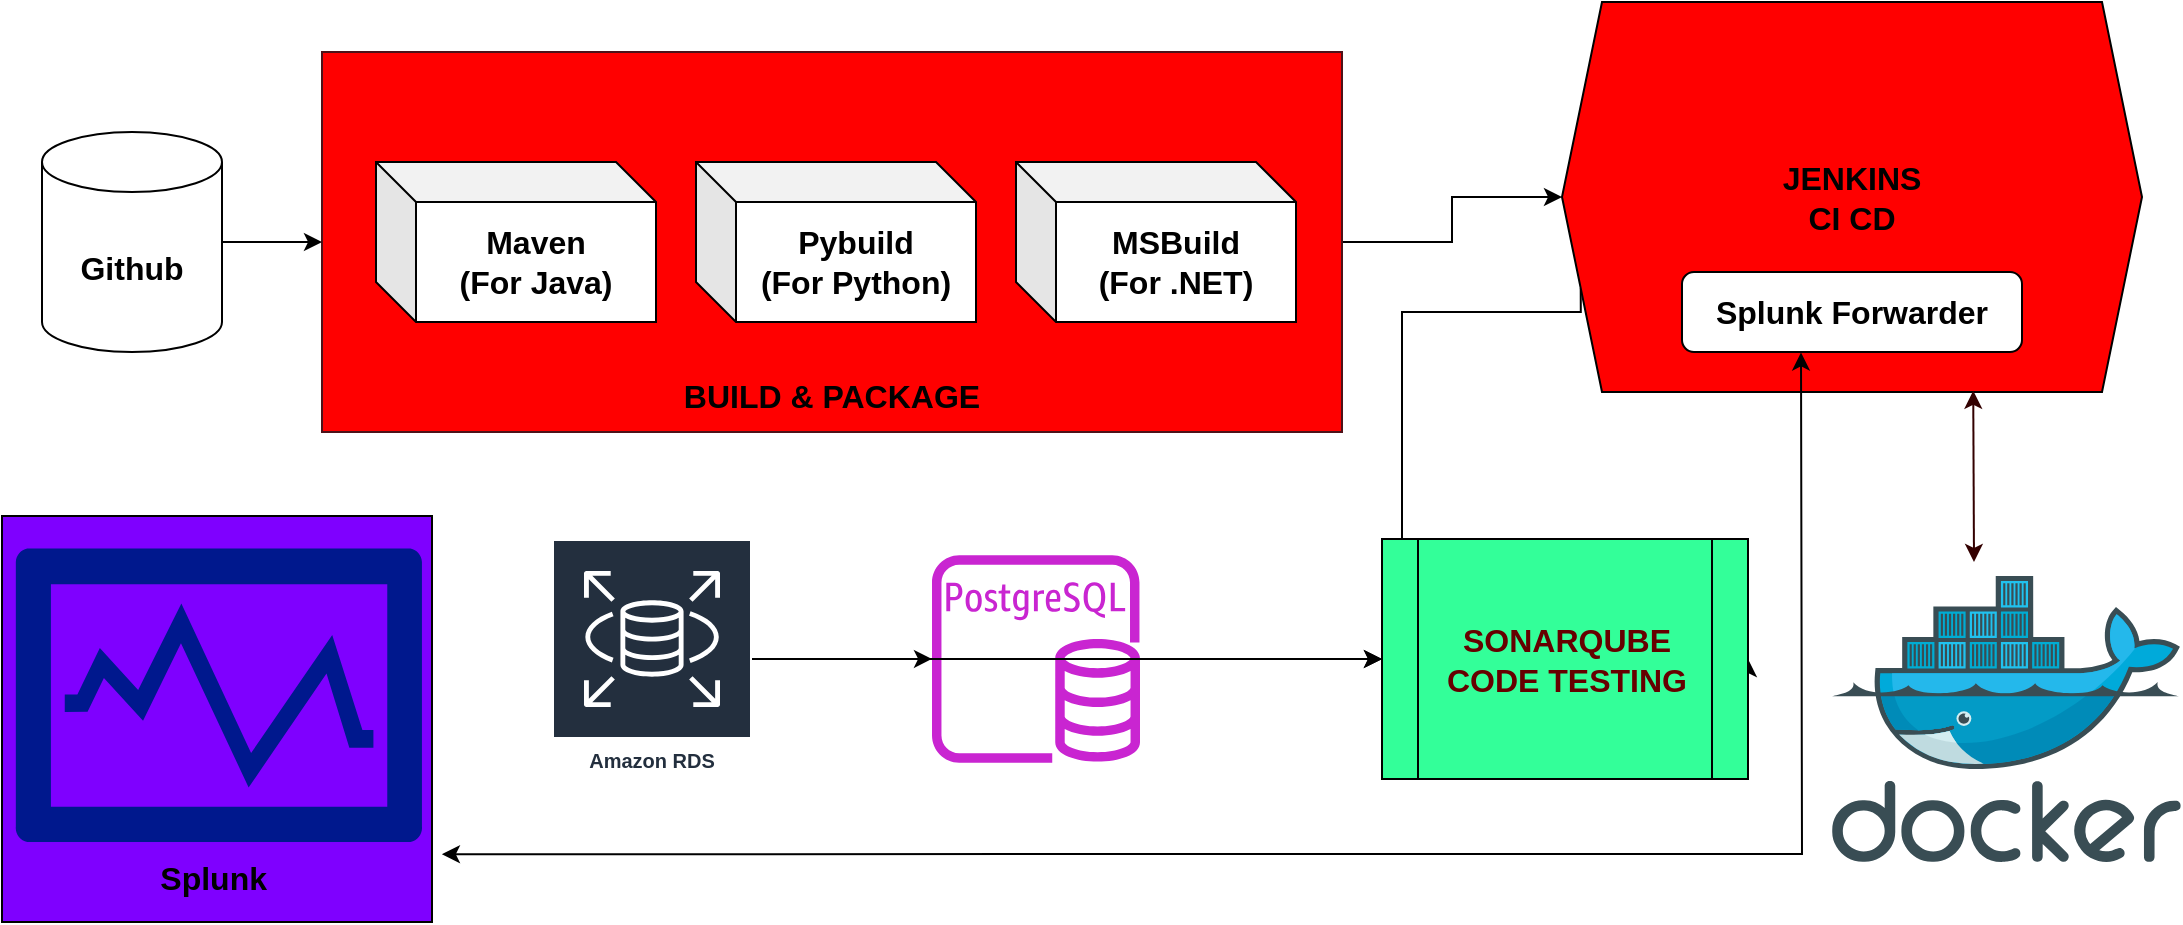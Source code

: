 <mxfile version="24.5.3" type="device">
  <diagram name="Page-1" id="iwE_EQxZDrAayn7RoPa9">
    <mxGraphModel dx="1793" dy="1068" grid="1" gridSize="10" guides="1" tooltips="1" connect="1" arrows="1" fold="1" page="1" pageScale="1" pageWidth="1169" pageHeight="827" background="#ffffff" math="0" shadow="0">
      <root>
        <mxCell id="0" />
        <mxCell id="1" parent="0" />
        <mxCell id="sV3X2-1Oltbh7r-kUAhQ-10" style="edgeStyle=orthogonalEdgeStyle;rounded=0;orthogonalLoop=1;jettySize=auto;html=1;strokeColor=#000000;" parent="1" source="sV3X2-1Oltbh7r-kUAhQ-1" target="sV3X2-1Oltbh7r-kUAhQ-9" edge="1">
          <mxGeometry relative="1" as="geometry" />
        </mxCell>
        <mxCell id="sV3X2-1Oltbh7r-kUAhQ-1" value="&lt;div style=&quot;font-size: 16px;&quot;&gt;&lt;b style=&quot;&quot;&gt;&lt;font style=&quot;font-size: 16px;&quot;&gt;&lt;br&gt;&lt;/font&gt;&lt;/b&gt;&lt;/div&gt;&lt;div style=&quot;font-size: 16px;&quot;&gt;&lt;b&gt;&lt;font style=&quot;font-size: 16px;&quot;&gt;&lt;br&gt;&lt;/font&gt;&lt;/b&gt;&lt;/div&gt;&lt;div style=&quot;font-size: 16px;&quot;&gt;&lt;b&gt;&lt;font style=&quot;font-size: 16px;&quot;&gt;&lt;br&gt;&lt;/font&gt;&lt;/b&gt;&lt;/div&gt;&lt;div style=&quot;font-size: 16px;&quot;&gt;&lt;b&gt;&lt;font style=&quot;font-size: 16px;&quot;&gt;&lt;br&gt;&lt;/font&gt;&lt;/b&gt;&lt;/div&gt;&lt;div style=&quot;font-size: 16px;&quot;&gt;&lt;b&gt;&lt;font style=&quot;font-size: 16px;&quot;&gt;&lt;br&gt;&lt;/font&gt;&lt;/b&gt;&lt;/div&gt;&lt;div style=&quot;font-size: 16px;&quot;&gt;&lt;b&gt;&lt;font style=&quot;font-size: 16px;&quot;&gt;&lt;br&gt;&lt;/font&gt;&lt;/b&gt;&lt;/div&gt;&lt;div style=&quot;font-size: 16px;&quot;&gt;&lt;b&gt;&lt;font style=&quot;font-size: 16px;&quot;&gt;&lt;br&gt;&lt;/font&gt;&lt;/b&gt;&lt;/div&gt;&lt;div style=&quot;font-size: 16px;&quot;&gt;&lt;br&gt;&lt;/div&gt;&lt;div style=&quot;font-size: 16px;&quot;&gt;&lt;b style=&quot;&quot;&gt;&lt;font style=&quot;font-size: 16px;&quot;&gt;BUILD &amp;amp; PACKAGE&lt;/font&gt;&lt;/b&gt;&lt;/div&gt;" style="rounded=0;whiteSpace=wrap;html=1;strokeColor=#4D1219;fillColor=#FF0000;" parent="1" vertex="1">
          <mxGeometry x="205" y="35" width="510" height="190" as="geometry" />
        </mxCell>
        <mxCell id="sV3X2-1Oltbh7r-kUAhQ-3" style="edgeStyle=orthogonalEdgeStyle;rounded=0;orthogonalLoop=1;jettySize=auto;html=1;strokeColor=#000000;" parent="1" source="sV3X2-1Oltbh7r-kUAhQ-2" target="sV3X2-1Oltbh7r-kUAhQ-1" edge="1">
          <mxGeometry relative="1" as="geometry" />
        </mxCell>
        <mxCell id="sV3X2-1Oltbh7r-kUAhQ-2" value="&lt;b&gt;&lt;font style=&quot;font-size: 16px;&quot;&gt;Github&lt;/font&gt;&lt;/b&gt;" style="shape=cylinder3;whiteSpace=wrap;html=1;boundedLbl=1;backgroundOutline=1;size=15;" parent="1" vertex="1">
          <mxGeometry x="65" y="75" width="90" height="110" as="geometry" />
        </mxCell>
        <mxCell id="sV3X2-1Oltbh7r-kUAhQ-5" value="&lt;b&gt;&lt;font style=&quot;font-size: 16px;&quot;&gt;Maven&lt;/font&gt;&lt;/b&gt;&lt;div&gt;&lt;b&gt;&lt;font style=&quot;font-size: 16px;&quot;&gt;(For Java)&lt;/font&gt;&lt;/b&gt;&lt;/div&gt;" style="shape=cube;whiteSpace=wrap;html=1;boundedLbl=1;backgroundOutline=1;darkOpacity=0.05;darkOpacity2=0.1;" parent="1" vertex="1">
          <mxGeometry x="232" y="90" width="140" height="80" as="geometry" />
        </mxCell>
        <mxCell id="sV3X2-1Oltbh7r-kUAhQ-6" value="&lt;b style=&quot;font-size: 16px;&quot;&gt;&lt;font style=&quot;font-size: 16px;&quot;&gt;Pybuild&lt;/font&gt;&lt;/b&gt;&lt;div style=&quot;font-size: 16px;&quot;&gt;&lt;b style=&quot;&quot;&gt;&lt;font style=&quot;font-size: 16px;&quot;&gt;(For Python)&lt;/font&gt;&lt;/b&gt;&lt;/div&gt;" style="shape=cube;whiteSpace=wrap;html=1;boundedLbl=1;backgroundOutline=1;darkOpacity=0.05;darkOpacity2=0.1;" parent="1" vertex="1">
          <mxGeometry x="392" y="90" width="140" height="80" as="geometry" />
        </mxCell>
        <mxCell id="sV3X2-1Oltbh7r-kUAhQ-7" value="&lt;b style=&quot;font-size: 16px;&quot;&gt;&lt;font style=&quot;font-size: 16px;&quot;&gt;MSBuild&lt;/font&gt;&lt;/b&gt;&lt;div style=&quot;font-size: 16px;&quot;&gt;&lt;b style=&quot;&quot;&gt;&lt;font style=&quot;font-size: 16px;&quot;&gt;(For .NET)&lt;/font&gt;&lt;/b&gt;&lt;/div&gt;" style="shape=cube;whiteSpace=wrap;html=1;boundedLbl=1;backgroundOutline=1;darkOpacity=0.05;darkOpacity2=0.1;" parent="1" vertex="1">
          <mxGeometry x="552" y="90" width="140" height="80" as="geometry" />
        </mxCell>
        <mxCell id="sV3X2-1Oltbh7r-kUAhQ-21" style="edgeStyle=orthogonalEdgeStyle;rounded=0;orthogonalLoop=1;jettySize=auto;html=1;exitX=0;exitY=0.75;exitDx=0;exitDy=0;entryX=1;entryY=0.5;entryDx=0;entryDy=0;strokeColor=#000000;" parent="1" source="sV3X2-1Oltbh7r-kUAhQ-9" target="sV3X2-1Oltbh7r-kUAhQ-18" edge="1">
          <mxGeometry relative="1" as="geometry">
            <Array as="points">
              <mxPoint x="745" y="165" />
              <mxPoint x="745" y="342" />
            </Array>
          </mxGeometry>
        </mxCell>
        <mxCell id="sV3X2-1Oltbh7r-kUAhQ-9" value="&lt;b style=&quot;font-size: 16px;&quot;&gt;&lt;font style=&quot;font-size: 16px;&quot;&gt;JENKINS&lt;/font&gt;&lt;/b&gt;&lt;div style=&quot;font-size: 16px;&quot;&gt;&lt;b style=&quot;&quot;&gt;&lt;font style=&quot;font-size: 16px;&quot;&gt;CI CD&lt;/font&gt;&lt;/b&gt;&lt;/div&gt;" style="shape=hexagon;perimeter=hexagonPerimeter2;whiteSpace=wrap;html=1;fixedSize=1;fillColor=#FF0000;" parent="1" vertex="1">
          <mxGeometry x="825" y="10" width="290" height="195" as="geometry" />
        </mxCell>
        <mxCell id="sV3X2-1Oltbh7r-kUAhQ-12" value="" style="image;sketch=0;aspect=fixed;html=1;points=[];align=center;fontSize=12;image=img/lib/mscae/Docker.svg;" parent="1" vertex="1">
          <mxGeometry x="960.0" y="297" width="174.39" height="143" as="geometry" />
        </mxCell>
        <mxCell id="umu9OU_yaIA566Byw9MF-9" style="edgeStyle=orthogonalEdgeStyle;rounded=0;orthogonalLoop=1;jettySize=auto;html=1;entryX=0;entryY=0.5;entryDx=0;entryDy=0;" edge="1" parent="1" source="sV3X2-1Oltbh7r-kUAhQ-15" target="sV3X2-1Oltbh7r-kUAhQ-18">
          <mxGeometry relative="1" as="geometry" />
        </mxCell>
        <mxCell id="sV3X2-1Oltbh7r-kUAhQ-15" value="" style="sketch=0;outlineConnect=0;fontColor=#232F3E;gradientColor=none;fillColor=#C925D1;strokeColor=none;dashed=0;verticalLabelPosition=bottom;verticalAlign=top;align=center;html=1;fontSize=12;fontStyle=0;aspect=fixed;pointerEvents=1;shape=mxgraph.aws4.rds_postgresql_instance;" parent="1" vertex="1">
          <mxGeometry x="510" y="286.5" width="104" height="104" as="geometry" />
        </mxCell>
        <mxCell id="sV3X2-1Oltbh7r-kUAhQ-17" style="edgeStyle=orthogonalEdgeStyle;rounded=0;orthogonalLoop=1;jettySize=auto;html=1;strokeColor=#000000;" parent="1" source="sV3X2-1Oltbh7r-kUAhQ-16" target="sV3X2-1Oltbh7r-kUAhQ-15" edge="1">
          <mxGeometry relative="1" as="geometry" />
        </mxCell>
        <mxCell id="sV3X2-1Oltbh7r-kUAhQ-20" style="edgeStyle=orthogonalEdgeStyle;rounded=0;orthogonalLoop=1;jettySize=auto;html=1;entryX=0;entryY=0.5;entryDx=0;entryDy=0;strokeColor=#000000;" parent="1" source="sV3X2-1Oltbh7r-kUAhQ-16" target="sV3X2-1Oltbh7r-kUAhQ-18" edge="1">
          <mxGeometry relative="1" as="geometry" />
        </mxCell>
        <mxCell id="sV3X2-1Oltbh7r-kUAhQ-16" value="Amazon RDS" style="sketch=0;outlineConnect=0;fontColor=#232F3E;gradientColor=none;strokeColor=#ffffff;fillColor=#232F3E;dashed=0;verticalLabelPosition=middle;verticalAlign=bottom;align=center;html=1;whiteSpace=wrap;fontSize=10;fontStyle=1;spacing=3;shape=mxgraph.aws4.productIcon;prIcon=mxgraph.aws4.rds;" parent="1" vertex="1">
          <mxGeometry x="320" y="278.5" width="100" height="120" as="geometry" />
        </mxCell>
        <mxCell id="sV3X2-1Oltbh7r-kUAhQ-18" value="&lt;b style=&quot;font-size: 16px;&quot;&gt;&lt;font color=&quot;#660000&quot; style=&quot;font-size: 16px;&quot;&gt;SONARQUBE&lt;/font&gt;&lt;/b&gt;&lt;div style=&quot;font-size: 16px;&quot;&gt;&lt;b style=&quot;&quot;&gt;&lt;font color=&quot;#660000&quot; style=&quot;font-size: 16px;&quot;&gt;CODE TESTING&lt;/font&gt;&lt;/b&gt;&lt;/div&gt;" style="shape=process;whiteSpace=wrap;html=1;backgroundOutline=1;fillColor=#33FF99;" parent="1" vertex="1">
          <mxGeometry x="735" y="278.5" width="183" height="120" as="geometry" />
        </mxCell>
        <mxCell id="umu9OU_yaIA566Byw9MF-3" value="&lt;div&gt;&lt;br&gt;&lt;/div&gt;&lt;div&gt;&lt;br&gt;&lt;/div&gt;&lt;div&gt;&lt;br&gt;&lt;/div&gt;&lt;div&gt;&lt;br&gt;&lt;/div&gt;&lt;div&gt;&lt;br&gt;&lt;/div&gt;&lt;div&gt;&lt;br&gt;&lt;/div&gt;&lt;div&gt;&lt;br&gt;&lt;/div&gt;&lt;div&gt;&lt;br&gt;&lt;/div&gt;&lt;div&gt;&lt;br&gt;&lt;/div&gt;&lt;div&gt;&lt;br&gt;&lt;/div&gt;&lt;div&gt;&lt;br&gt;&lt;/div&gt;&lt;div&gt;&lt;b&gt;&lt;font style=&quot;font-size: 16px;&quot;&gt;Splunk&lt;/font&gt;&lt;/b&gt;&amp;nbsp;&lt;/div&gt;" style="rounded=0;whiteSpace=wrap;html=1;fillColor=#7F00FF;" vertex="1" parent="1">
          <mxGeometry x="45" y="267" width="215" height="203" as="geometry" />
        </mxCell>
        <mxCell id="umu9OU_yaIA566Byw9MF-1" value="" style="sketch=0;aspect=fixed;pointerEvents=1;shadow=0;dashed=0;html=1;strokeColor=none;labelPosition=center;verticalLabelPosition=bottom;verticalAlign=top;align=center;fillColor=#00188D;shape=mxgraph.mscae.enterprise.performance_monitor" vertex="1" parent="1">
          <mxGeometry x="51.53" y="283.25" width="203.82" height="146.75" as="geometry" />
        </mxCell>
        <mxCell id="umu9OU_yaIA566Byw9MF-5" value="&lt;font style=&quot;font-size: 16px;&quot;&gt;&lt;b&gt;Splunk Forwarder&lt;/b&gt;&lt;/font&gt;" style="rounded=1;whiteSpace=wrap;html=1;" vertex="1" parent="1">
          <mxGeometry x="885" y="145" width="170" height="40" as="geometry" />
        </mxCell>
        <mxCell id="umu9OU_yaIA566Byw9MF-6" value="" style="endArrow=classic;startArrow=classic;html=1;rounded=0;entryX=0.35;entryY=1.006;entryDx=0;entryDy=0;entryPerimeter=0;exitX=1.023;exitY=0.833;exitDx=0;exitDy=0;exitPerimeter=0;strokeColor=#000000;" edge="1" parent="1" source="umu9OU_yaIA566Byw9MF-3" target="umu9OU_yaIA566Byw9MF-5">
          <mxGeometry width="50" height="50" relative="1" as="geometry">
            <mxPoint x="145" y="506" as="sourcePoint" />
            <mxPoint x="944" y="190" as="targetPoint" />
            <Array as="points">
              <mxPoint x="945" y="436" />
            </Array>
          </mxGeometry>
        </mxCell>
        <mxCell id="umu9OU_yaIA566Byw9MF-8" value="" style="endArrow=classic;startArrow=classic;html=1;rounded=0;entryX=0.709;entryY=0.997;entryDx=0;entryDy=0;entryPerimeter=0;strokeColor=#330000;" edge="1" parent="1" target="sV3X2-1Oltbh7r-kUAhQ-9">
          <mxGeometry width="50" height="50" relative="1" as="geometry">
            <mxPoint x="1031" y="290" as="sourcePoint" />
            <mxPoint x="1070" y="220" as="targetPoint" />
          </mxGeometry>
        </mxCell>
      </root>
    </mxGraphModel>
  </diagram>
</mxfile>
